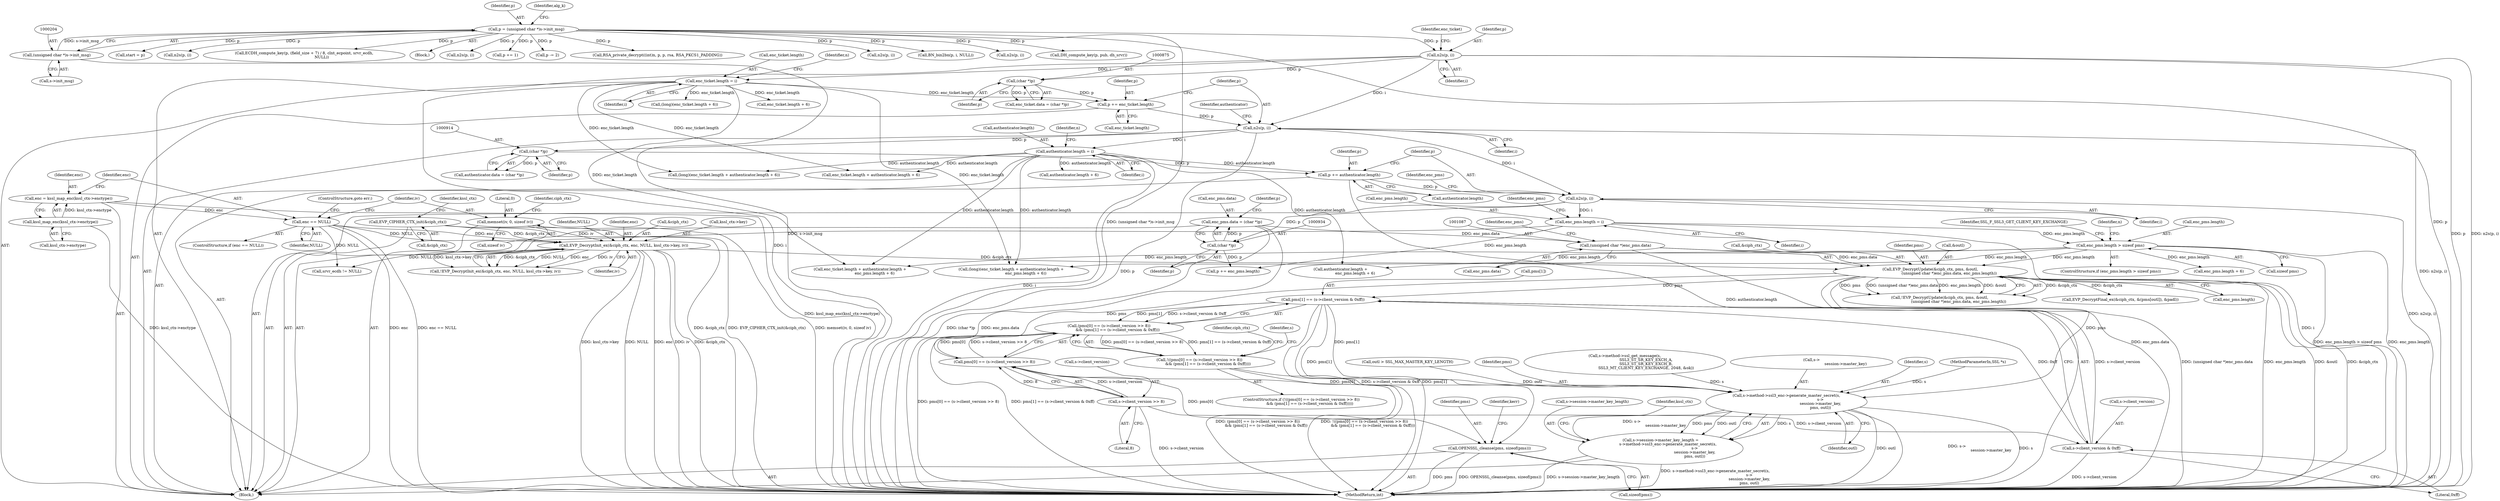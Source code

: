 digraph "0_openssl_3c66a669dfc7b3792f7af0758ea26fe8502ce70c@array" {
"1001160" [label="(Call,pms[1] == (s->client_version & 0xff))"];
"1001080" [label="(Call,EVP_DecryptUpdate(&ciph_ctx, pms, &outl,\n                               (unsigned char *)enc_pms.data, enc_pms.length))"];
"1001064" [label="(Call,EVP_DecryptInit_ex(&ciph_ctx, enc, NULL, kssl_ctx->key, iv))"];
"1000838" [label="(Call,EVP_CIPHER_CTX_init(&ciph_ctx))"];
"1001053" [label="(Call,enc == NULL)"];
"1001046" [label="(Call,enc = kssl_map_enc(kssl_ctx->enctype))"];
"1001048" [label="(Call,kssl_map_enc(kssl_ctx->enctype))"];
"1001057" [label="(Call,memset(iv, 0, sizeof iv))"];
"1001086" [label="(Call,(unsigned char *)enc_pms.data)"];
"1000929" [label="(Call,enc_pms.data = (char *)p)"];
"1000933" [label="(Call,(char *)p)"];
"1000921" [label="(Call,n2s(p, i))"];
"1000916" [label="(Call,p += authenticator.length)"];
"1000885" [label="(Call,authenticator.length = i)"];
"1000882" [label="(Call,n2s(p, i))"];
"1000877" [label="(Call,p += enc_ticket.length)"];
"1000850" [label="(Call,enc_ticket.length = i)"];
"1000847" [label="(Call,n2s(p, i))"];
"1000201" [label="(Call,p = (unsigned char *)s->init_msg)"];
"1000203" [label="(Call,(unsigned char *)s->init_msg)"];
"1000874" [label="(Call,(char *)p)"];
"1000913" [label="(Call,(char *)p)"];
"1000942" [label="(Call,enc_pms.length > sizeof pms)"];
"1000924" [label="(Call,enc_pms.length = i)"];
"1001164" [label="(Call,s->client_version & 0xff)"];
"1001155" [label="(Call,s->client_version >> 8)"];
"1001150" [label="(Call,(pms[0] == (s->client_version >> 8))\n              && (pms[1] == (s->client_version & 0xff)))"];
"1001149" [label="(Call,!((pms[0] == (s->client_version >> 8))\n              && (pms[1] == (s->client_version & 0xff))))"];
"1001194" [label="(Call,s->method->ssl3_enc->generate_master_secret(s,\n                                                        s->\n                                                        session->master_key,\n                                                        pms, outl))"];
"1001188" [label="(Call,s->session->master_key_length =\n            s->method->ssl3_enc->generate_master_secret(s,\n                                                        s->\n                                                        session->master_key,\n                                                        pms, outl))"];
"1001238" [label="(Call,OPENSSL_cleanse(pms, sizeof(pms)))"];
"1001063" [label="(Call,!EVP_DecryptInit_ex(&ciph_ctx, enc, NULL, kssl_ctx->key, iv))"];
"1002148" [label="(Call,srvr_ecdh != NULL)"];
"1001187" [label="(Identifier,ciph_ctx)"];
"1001049" [label="(Call,kssl_ctx->enctype)"];
"1002056" [label="(Call,start = p)"];
"1001566" [label="(Call,n2s(p, i))"];
"1001238" [label="(Call,OPENSSL_cleanse(pms, sizeof(pms)))"];
"1000895" [label="(Call,enc_ticket.length + authenticator.length + 6)"];
"1000874" [label="(Call,(char *)p)"];
"1000809" [label="(Block,)"];
"1001055" [label="(Identifier,NULL)"];
"1001243" [label="(Identifier,kerr)"];
"1000851" [label="(Call,enc_ticket.length)"];
"1000889" [label="(Identifier,i)"];
"1001137" [label="(Call,outl > SSL_MAX_MASTER_KEY_LENGTH)"];
"1000924" [label="(Call,enc_pms.length = i)"];
"1001092" [label="(Identifier,enc_pms)"];
"1000926" [label="(Identifier,enc_pms)"];
"1001475" [label="(Call,ECDH_compute_key(p, (field_size + 7) / 8, clnt_ecpoint, srvr_ecdh,\n                             NULL))"];
"1001151" [label="(Call,pms[0] == (s->client_version >> 8))"];
"1000839" [label="(Call,&ciph_ctx)"];
"1000921" [label="(Call,n2s(p, i))"];
"1000966" [label="(Call,enc_pms.length + 6)"];
"1000849" [label="(Identifier,i)"];
"1001116" [label="(Call,EVP_DecryptFinal_ex(&ciph_ctx, &(pms[outl]), &padl))"];
"1000958" [label="(Call,enc_ticket.length + authenticator.length +\n                        enc_pms.length + 6)"];
"1000886" [label="(Call,authenticator.length)"];
"1000930" [label="(Call,enc_pms.data)"];
"1000877" [label="(Call,p += enc_ticket.length)"];
"1001149" [label="(Call,!((pms[0] == (s->client_version >> 8))\n              && (pms[1] == (s->client_version & 0xff))))"];
"1000883" [label="(Identifier,p)"];
"1001168" [label="(Literal,0xff)"];
"1000936" [label="(Call,p += enc_pms.length)"];
"1000882" [label="(Call,n2s(p, i))"];
"1000915" [label="(Identifier,p)"];
"1001091" [label="(Call,enc_pms.length)"];
"1000946" [label="(Call,sizeof pms)"];
"1000885" [label="(Call,authenticator.length = i)"];
"1000860" [label="(Call,enc_ticket.length + 6)"];
"1001059" [label="(Literal,0)"];
"1001056" [label="(ControlStructure,goto err;)"];
"1000870" [label="(Call,enc_ticket.data = (char *)p)"];
"1000962" [label="(Call,authenticator.length +\n                        enc_pms.length + 6)"];
"1000929" [label="(Call,enc_pms.data = (char *)p)"];
"1000925" [label="(Call,enc_pms.length)"];
"1000205" [label="(Call,s->init_msg)"];
"1001081" [label="(Call,&ciph_ctx)"];
"1001155" [label="(Call,s->client_version >> 8)"];
"1001072" [label="(Identifier,iv)"];
"1001058" [label="(Identifier,iv)"];
"1000203" [label="(Call,(unsigned char *)s->init_msg)"];
"1000918" [label="(Call,authenticator.length)"];
"1000917" [label="(Identifier,p)"];
"1001189" [label="(Call,s->session->master_key_length)"];
"1000202" [label="(Identifier,p)"];
"1000143" [label="(Block,)"];
"1001048" [label="(Call,kssl_map_enc(kssl_ctx->enctype))"];
"1001046" [label="(Call,enc = kssl_map_enc(kssl_ctx->enctype))"];
"1001240" [label="(Call,sizeof(pms))"];
"1001174" [label="(Identifier,s)"];
"1000942" [label="(Call,enc_pms.length > sizeof pms)"];
"1001160" [label="(Call,pms[1] == (s->client_version & 0xff))"];
"1001047" [label="(Identifier,enc)"];
"1001165" [label="(Call,s->client_version)"];
"1001201" [label="(Identifier,pms)"];
"1000923" [label="(Identifier,i)"];
"1000532" [label="(Call,n2s(p, i))"];
"1000879" [label="(Call,enc_ticket.length)"];
"1000843" [label="(Identifier,kssl_ctx)"];
"1001423" [label="(Call,p += 1)"];
"1001188" [label="(Call,s->session->master_key_length =\n            s->method->ssl3_enc->generate_master_secret(s,\n                                                        s->\n                                                        session->master_key,\n                                                        pms, outl))"];
"1001159" [label="(Literal,8)"];
"1000913" [label="(Call,(char *)p)"];
"1000575" [label="(Call,p -= 2)"];
"1001161" [label="(Call,pms[1])"];
"1000884" [label="(Identifier,i)"];
"1000847" [label="(Call,n2s(p, i))"];
"1000955" [label="(Identifier,n)"];
"1000385" [label="(Call,RSA_private_decrypt((int)n, p, p, rsa, RSA_PKCS1_PADDING))"];
"1001079" [label="(Call,!EVP_DecryptUpdate(&ciph_ctx, pms, &outl,\n                               (unsigned char *)enc_pms.data, enc_pms.length))"];
"1002163" [label="(MethodReturn,int)"];
"1001148" [label="(ControlStructure,if (!((pms[0] == (s->client_version >> 8))\n              && (pms[1] == (s->client_version & 0xff)))))"];
"1001064" [label="(Call,EVP_DecryptInit_ex(&ciph_ctx, enc, NULL, kssl_ctx->key, iv))"];
"1000186" [label="(Call,s->method->ssl_get_message(s,\n                                   SSL3_ST_SR_KEY_EXCH_A,\n                                   SSL3_ST_SR_KEY_EXCH_B,\n                                   SSL3_MT_CLIENT_KEY_EXCHANGE, 2048, &ok))"];
"1001080" [label="(Call,EVP_DecryptUpdate(&ciph_ctx, pms, &outl,\n                               (unsigned char *)enc_pms.data, enc_pms.length))"];
"1000330" [label="(Call,n2s(p, i))"];
"1001052" [label="(ControlStructure,if (enc == NULL))"];
"1001194" [label="(Call,s->method->ssl3_enc->generate_master_secret(s,\n                                                        s->\n                                                        session->master_key,\n                                                        pms, outl))"];
"1000909" [label="(Call,authenticator.data = (char *)p)"];
"1001239" [label="(Identifier,pms)"];
"1000899" [label="(Call,authenticator.length + 6)"];
"1001164" [label="(Call,s->client_version & 0xff)"];
"1000893" [label="(Call,(long)(enc_ticket.length + authenticator.length + 6))"];
"1000876" [label="(Identifier,p)"];
"1001196" [label="(Call,s->\n                                                        session->master_key)"];
"1000201" [label="(Call,p = (unsigned char *)s->init_msg)"];
"1000725" [label="(Call,BN_bin2bn(p, i, NULL))"];
"1001066" [label="(Identifier,ciph_ctx)"];
"1000878" [label="(Identifier,p)"];
"1000857" [label="(Identifier,n)"];
"1001068" [label="(Identifier,NULL)"];
"1000943" [label="(Call,enc_pms.length)"];
"1000941" [label="(ControlStructure,if (enc_pms.length > sizeof pms))"];
"1001083" [label="(Identifier,pms)"];
"1001802" [label="(Call,n2s(p, i))"];
"1001057" [label="(Call,memset(iv, 0, sizeof iv))"];
"1000850" [label="(Call,enc_ticket.length = i)"];
"1000933" [label="(Call,(char *)p)"];
"1001156" [label="(Call,s->client_version)"];
"1001205" [label="(Identifier,kssl_ctx)"];
"1000937" [label="(Identifier,p)"];
"1000852" [label="(Identifier,enc_ticket)"];
"1000854" [label="(Identifier,i)"];
"1000838" [label="(Call,EVP_CIPHER_CTX_init(&ciph_ctx))"];
"1001195" [label="(Identifier,s)"];
"1001067" [label="(Identifier,enc)"];
"1000209" [label="(Identifier,alg_k)"];
"1000916" [label="(Call,p += authenticator.length)"];
"1000956" [label="(Call,(long)(enc_ticket.length + authenticator.length +\n                        enc_pms.length + 6))"];
"1000858" [label="(Call,(long)(enc_ticket.length + 6))"];
"1001053" [label="(Call,enc == NULL)"];
"1001088" [label="(Call,enc_pms.data)"];
"1000928" [label="(Identifier,i)"];
"1001060" [label="(Call,sizeof iv)"];
"1001202" [label="(Identifier,outl)"];
"1000887" [label="(Identifier,authenticator)"];
"1000848" [label="(Identifier,p)"];
"1000931" [label="(Identifier,enc_pms)"];
"1000142" [label="(MethodParameterIn,SSL *s)"];
"1000950" [label="(Identifier,SSL_F_SSL3_GET_CLIENT_KEY_EXCHANGE)"];
"1001065" [label="(Call,&ciph_ctx)"];
"1000935" [label="(Identifier,p)"];
"1000922" [label="(Identifier,p)"];
"1001086" [label="(Call,(unsigned char *)enc_pms.data)"];
"1001150" [label="(Call,(pms[0] == (s->client_version >> 8))\n              && (pms[1] == (s->client_version & 0xff)))"];
"1001084" [label="(Call,&outl)"];
"1001069" [label="(Call,kssl_ctx->key)"];
"1000892" [label="(Identifier,n)"];
"1001054" [label="(Identifier,enc)"];
"1000740" [label="(Call,DH_compute_key(p, pub, dh_srvr))"];
"1001160" -> "1001150"  [label="AST: "];
"1001160" -> "1001164"  [label="CFG: "];
"1001161" -> "1001160"  [label="AST: "];
"1001164" -> "1001160"  [label="AST: "];
"1001150" -> "1001160"  [label="CFG: "];
"1001160" -> "1002163"  [label="DDG: s->client_version & 0xff"];
"1001160" -> "1002163"  [label="DDG: pms[1]"];
"1001160" -> "1001150"  [label="DDG: pms[1]"];
"1001160" -> "1001150"  [label="DDG: s->client_version & 0xff"];
"1001080" -> "1001160"  [label="DDG: pms"];
"1001164" -> "1001160"  [label="DDG: s->client_version"];
"1001164" -> "1001160"  [label="DDG: 0xff"];
"1001160" -> "1001194"  [label="DDG: pms[1]"];
"1001160" -> "1001238"  [label="DDG: pms[1]"];
"1001080" -> "1001079"  [label="AST: "];
"1001080" -> "1001091"  [label="CFG: "];
"1001081" -> "1001080"  [label="AST: "];
"1001083" -> "1001080"  [label="AST: "];
"1001084" -> "1001080"  [label="AST: "];
"1001086" -> "1001080"  [label="AST: "];
"1001091" -> "1001080"  [label="AST: "];
"1001079" -> "1001080"  [label="CFG: "];
"1001080" -> "1002163"  [label="DDG: (unsigned char *)enc_pms.data"];
"1001080" -> "1002163"  [label="DDG: enc_pms.length"];
"1001080" -> "1002163"  [label="DDG: &outl"];
"1001080" -> "1002163"  [label="DDG: &ciph_ctx"];
"1001080" -> "1001079"  [label="DDG: &ciph_ctx"];
"1001080" -> "1001079"  [label="DDG: pms"];
"1001080" -> "1001079"  [label="DDG: (unsigned char *)enc_pms.data"];
"1001080" -> "1001079"  [label="DDG: enc_pms.length"];
"1001080" -> "1001079"  [label="DDG: &outl"];
"1001064" -> "1001080"  [label="DDG: &ciph_ctx"];
"1001086" -> "1001080"  [label="DDG: enc_pms.data"];
"1000942" -> "1001080"  [label="DDG: enc_pms.length"];
"1001080" -> "1001116"  [label="DDG: &ciph_ctx"];
"1001080" -> "1001151"  [label="DDG: pms"];
"1001080" -> "1001194"  [label="DDG: pms"];
"1001064" -> "1001063"  [label="AST: "];
"1001064" -> "1001072"  [label="CFG: "];
"1001065" -> "1001064"  [label="AST: "];
"1001067" -> "1001064"  [label="AST: "];
"1001068" -> "1001064"  [label="AST: "];
"1001069" -> "1001064"  [label="AST: "];
"1001072" -> "1001064"  [label="AST: "];
"1001063" -> "1001064"  [label="CFG: "];
"1001064" -> "1002163"  [label="DDG: iv"];
"1001064" -> "1002163"  [label="DDG: &ciph_ctx"];
"1001064" -> "1002163"  [label="DDG: kssl_ctx->key"];
"1001064" -> "1002163"  [label="DDG: NULL"];
"1001064" -> "1002163"  [label="DDG: enc"];
"1001064" -> "1001063"  [label="DDG: &ciph_ctx"];
"1001064" -> "1001063"  [label="DDG: NULL"];
"1001064" -> "1001063"  [label="DDG: enc"];
"1001064" -> "1001063"  [label="DDG: iv"];
"1001064" -> "1001063"  [label="DDG: kssl_ctx->key"];
"1000838" -> "1001064"  [label="DDG: &ciph_ctx"];
"1001053" -> "1001064"  [label="DDG: enc"];
"1001053" -> "1001064"  [label="DDG: NULL"];
"1001057" -> "1001064"  [label="DDG: iv"];
"1001064" -> "1002148"  [label="DDG: NULL"];
"1000838" -> "1000809"  [label="AST: "];
"1000838" -> "1000839"  [label="CFG: "];
"1000839" -> "1000838"  [label="AST: "];
"1000843" -> "1000838"  [label="CFG: "];
"1000838" -> "1002163"  [label="DDG: EVP_CIPHER_CTX_init(&ciph_ctx)"];
"1000838" -> "1002163"  [label="DDG: &ciph_ctx"];
"1001053" -> "1001052"  [label="AST: "];
"1001053" -> "1001055"  [label="CFG: "];
"1001054" -> "1001053"  [label="AST: "];
"1001055" -> "1001053"  [label="AST: "];
"1001056" -> "1001053"  [label="CFG: "];
"1001058" -> "1001053"  [label="CFG: "];
"1001053" -> "1002163"  [label="DDG: enc"];
"1001053" -> "1002163"  [label="DDG: enc == NULL"];
"1001046" -> "1001053"  [label="DDG: enc"];
"1001053" -> "1002148"  [label="DDG: NULL"];
"1001046" -> "1000809"  [label="AST: "];
"1001046" -> "1001048"  [label="CFG: "];
"1001047" -> "1001046"  [label="AST: "];
"1001048" -> "1001046"  [label="AST: "];
"1001054" -> "1001046"  [label="CFG: "];
"1001046" -> "1002163"  [label="DDG: kssl_map_enc(kssl_ctx->enctype)"];
"1001048" -> "1001046"  [label="DDG: kssl_ctx->enctype"];
"1001048" -> "1001049"  [label="CFG: "];
"1001049" -> "1001048"  [label="AST: "];
"1001048" -> "1002163"  [label="DDG: kssl_ctx->enctype"];
"1001057" -> "1000809"  [label="AST: "];
"1001057" -> "1001060"  [label="CFG: "];
"1001058" -> "1001057"  [label="AST: "];
"1001059" -> "1001057"  [label="AST: "];
"1001060" -> "1001057"  [label="AST: "];
"1001066" -> "1001057"  [label="CFG: "];
"1001057" -> "1002163"  [label="DDG: memset(iv, 0, sizeof iv)"];
"1001086" -> "1001088"  [label="CFG: "];
"1001087" -> "1001086"  [label="AST: "];
"1001088" -> "1001086"  [label="AST: "];
"1001092" -> "1001086"  [label="CFG: "];
"1001086" -> "1002163"  [label="DDG: enc_pms.data"];
"1000929" -> "1001086"  [label="DDG: enc_pms.data"];
"1000929" -> "1000809"  [label="AST: "];
"1000929" -> "1000933"  [label="CFG: "];
"1000930" -> "1000929"  [label="AST: "];
"1000933" -> "1000929"  [label="AST: "];
"1000937" -> "1000929"  [label="CFG: "];
"1000929" -> "1002163"  [label="DDG: (char *)p"];
"1000929" -> "1002163"  [label="DDG: enc_pms.data"];
"1000933" -> "1000929"  [label="DDG: p"];
"1000933" -> "1000935"  [label="CFG: "];
"1000934" -> "1000933"  [label="AST: "];
"1000935" -> "1000933"  [label="AST: "];
"1000921" -> "1000933"  [label="DDG: p"];
"1000933" -> "1000936"  [label="DDG: p"];
"1000921" -> "1000809"  [label="AST: "];
"1000921" -> "1000923"  [label="CFG: "];
"1000922" -> "1000921"  [label="AST: "];
"1000923" -> "1000921"  [label="AST: "];
"1000926" -> "1000921"  [label="CFG: "];
"1000921" -> "1002163"  [label="DDG: n2s(p, i)"];
"1000916" -> "1000921"  [label="DDG: p"];
"1000882" -> "1000921"  [label="DDG: i"];
"1000921" -> "1000924"  [label="DDG: i"];
"1000916" -> "1000809"  [label="AST: "];
"1000916" -> "1000918"  [label="CFG: "];
"1000917" -> "1000916"  [label="AST: "];
"1000918" -> "1000916"  [label="AST: "];
"1000922" -> "1000916"  [label="CFG: "];
"1000916" -> "1002163"  [label="DDG: authenticator.length"];
"1000885" -> "1000916"  [label="DDG: authenticator.length"];
"1000913" -> "1000916"  [label="DDG: p"];
"1000885" -> "1000809"  [label="AST: "];
"1000885" -> "1000889"  [label="CFG: "];
"1000886" -> "1000885"  [label="AST: "];
"1000889" -> "1000885"  [label="AST: "];
"1000892" -> "1000885"  [label="CFG: "];
"1000885" -> "1002163"  [label="DDG: i"];
"1000882" -> "1000885"  [label="DDG: i"];
"1000885" -> "1000893"  [label="DDG: authenticator.length"];
"1000885" -> "1000895"  [label="DDG: authenticator.length"];
"1000885" -> "1000899"  [label="DDG: authenticator.length"];
"1000885" -> "1000956"  [label="DDG: authenticator.length"];
"1000885" -> "1000958"  [label="DDG: authenticator.length"];
"1000885" -> "1000962"  [label="DDG: authenticator.length"];
"1000882" -> "1000809"  [label="AST: "];
"1000882" -> "1000884"  [label="CFG: "];
"1000883" -> "1000882"  [label="AST: "];
"1000884" -> "1000882"  [label="AST: "];
"1000887" -> "1000882"  [label="CFG: "];
"1000882" -> "1002163"  [label="DDG: p"];
"1000882" -> "1002163"  [label="DDG: n2s(p, i)"];
"1000877" -> "1000882"  [label="DDG: p"];
"1000847" -> "1000882"  [label="DDG: i"];
"1000882" -> "1000913"  [label="DDG: p"];
"1000877" -> "1000809"  [label="AST: "];
"1000877" -> "1000879"  [label="CFG: "];
"1000878" -> "1000877"  [label="AST: "];
"1000879" -> "1000877"  [label="AST: "];
"1000883" -> "1000877"  [label="CFG: "];
"1000850" -> "1000877"  [label="DDG: enc_ticket.length"];
"1000874" -> "1000877"  [label="DDG: p"];
"1000850" -> "1000809"  [label="AST: "];
"1000850" -> "1000854"  [label="CFG: "];
"1000851" -> "1000850"  [label="AST: "];
"1000854" -> "1000850"  [label="AST: "];
"1000857" -> "1000850"  [label="CFG: "];
"1000850" -> "1002163"  [label="DDG: i"];
"1000847" -> "1000850"  [label="DDG: i"];
"1000850" -> "1000858"  [label="DDG: enc_ticket.length"];
"1000850" -> "1000860"  [label="DDG: enc_ticket.length"];
"1000850" -> "1000893"  [label="DDG: enc_ticket.length"];
"1000850" -> "1000895"  [label="DDG: enc_ticket.length"];
"1000850" -> "1000956"  [label="DDG: enc_ticket.length"];
"1000850" -> "1000958"  [label="DDG: enc_ticket.length"];
"1000847" -> "1000809"  [label="AST: "];
"1000847" -> "1000849"  [label="CFG: "];
"1000848" -> "1000847"  [label="AST: "];
"1000849" -> "1000847"  [label="AST: "];
"1000852" -> "1000847"  [label="CFG: "];
"1000847" -> "1002163"  [label="DDG: p"];
"1000847" -> "1002163"  [label="DDG: n2s(p, i)"];
"1000201" -> "1000847"  [label="DDG: p"];
"1000847" -> "1000874"  [label="DDG: p"];
"1000201" -> "1000143"  [label="AST: "];
"1000201" -> "1000203"  [label="CFG: "];
"1000202" -> "1000201"  [label="AST: "];
"1000203" -> "1000201"  [label="AST: "];
"1000209" -> "1000201"  [label="CFG: "];
"1000201" -> "1002163"  [label="DDG: (unsigned char *)s->init_msg"];
"1000201" -> "1002163"  [label="DDG: p"];
"1000203" -> "1000201"  [label="DDG: s->init_msg"];
"1000201" -> "1000330"  [label="DDG: p"];
"1000201" -> "1000385"  [label="DDG: p"];
"1000201" -> "1000532"  [label="DDG: p"];
"1000201" -> "1000575"  [label="DDG: p"];
"1000201" -> "1000725"  [label="DDG: p"];
"1000201" -> "1000740"  [label="DDG: p"];
"1000201" -> "1001423"  [label="DDG: p"];
"1000201" -> "1001475"  [label="DDG: p"];
"1000201" -> "1001566"  [label="DDG: p"];
"1000201" -> "1001802"  [label="DDG: p"];
"1000201" -> "1002056"  [label="DDG: p"];
"1000203" -> "1000205"  [label="CFG: "];
"1000204" -> "1000203"  [label="AST: "];
"1000205" -> "1000203"  [label="AST: "];
"1000203" -> "1002163"  [label="DDG: s->init_msg"];
"1000874" -> "1000870"  [label="AST: "];
"1000874" -> "1000876"  [label="CFG: "];
"1000875" -> "1000874"  [label="AST: "];
"1000876" -> "1000874"  [label="AST: "];
"1000870" -> "1000874"  [label="CFG: "];
"1000874" -> "1000870"  [label="DDG: p"];
"1000913" -> "1000909"  [label="AST: "];
"1000913" -> "1000915"  [label="CFG: "];
"1000914" -> "1000913"  [label="AST: "];
"1000915" -> "1000913"  [label="AST: "];
"1000909" -> "1000913"  [label="CFG: "];
"1000913" -> "1000909"  [label="DDG: p"];
"1000942" -> "1000941"  [label="AST: "];
"1000942" -> "1000946"  [label="CFG: "];
"1000943" -> "1000942"  [label="AST: "];
"1000946" -> "1000942"  [label="AST: "];
"1000950" -> "1000942"  [label="CFG: "];
"1000955" -> "1000942"  [label="CFG: "];
"1000942" -> "1002163"  [label="DDG: enc_pms.length > sizeof pms"];
"1000942" -> "1002163"  [label="DDG: enc_pms.length"];
"1000924" -> "1000942"  [label="DDG: enc_pms.length"];
"1000942" -> "1000956"  [label="DDG: enc_pms.length"];
"1000942" -> "1000958"  [label="DDG: enc_pms.length"];
"1000942" -> "1000962"  [label="DDG: enc_pms.length"];
"1000942" -> "1000966"  [label="DDG: enc_pms.length"];
"1000924" -> "1000809"  [label="AST: "];
"1000924" -> "1000928"  [label="CFG: "];
"1000925" -> "1000924"  [label="AST: "];
"1000928" -> "1000924"  [label="AST: "];
"1000931" -> "1000924"  [label="CFG: "];
"1000924" -> "1002163"  [label="DDG: i"];
"1000924" -> "1000936"  [label="DDG: enc_pms.length"];
"1001164" -> "1001168"  [label="CFG: "];
"1001165" -> "1001164"  [label="AST: "];
"1001168" -> "1001164"  [label="AST: "];
"1001164" -> "1002163"  [label="DDG: s->client_version"];
"1001155" -> "1001164"  [label="DDG: s->client_version"];
"1001155" -> "1001151"  [label="AST: "];
"1001155" -> "1001159"  [label="CFG: "];
"1001156" -> "1001155"  [label="AST: "];
"1001159" -> "1001155"  [label="AST: "];
"1001151" -> "1001155"  [label="CFG: "];
"1001155" -> "1002163"  [label="DDG: s->client_version"];
"1001155" -> "1001151"  [label="DDG: s->client_version"];
"1001155" -> "1001151"  [label="DDG: 8"];
"1001150" -> "1001149"  [label="AST: "];
"1001150" -> "1001151"  [label="CFG: "];
"1001151" -> "1001150"  [label="AST: "];
"1001149" -> "1001150"  [label="CFG: "];
"1001150" -> "1002163"  [label="DDG: pms[0] == (s->client_version >> 8)"];
"1001150" -> "1002163"  [label="DDG: pms[1] == (s->client_version & 0xff)"];
"1001150" -> "1001149"  [label="DDG: pms[0] == (s->client_version >> 8)"];
"1001150" -> "1001149"  [label="DDG: pms[1] == (s->client_version & 0xff)"];
"1001151" -> "1001150"  [label="DDG: pms[0]"];
"1001151" -> "1001150"  [label="DDG: s->client_version >> 8"];
"1001149" -> "1001148"  [label="AST: "];
"1001174" -> "1001149"  [label="CFG: "];
"1001187" -> "1001149"  [label="CFG: "];
"1001149" -> "1002163"  [label="DDG: (pms[0] == (s->client_version >> 8))\n              && (pms[1] == (s->client_version & 0xff))"];
"1001149" -> "1002163"  [label="DDG: !((pms[0] == (s->client_version >> 8))\n              && (pms[1] == (s->client_version & 0xff)))"];
"1001194" -> "1001188"  [label="AST: "];
"1001194" -> "1001202"  [label="CFG: "];
"1001195" -> "1001194"  [label="AST: "];
"1001196" -> "1001194"  [label="AST: "];
"1001201" -> "1001194"  [label="AST: "];
"1001202" -> "1001194"  [label="AST: "];
"1001188" -> "1001194"  [label="CFG: "];
"1001194" -> "1002163"  [label="DDG: outl"];
"1001194" -> "1002163"  [label="DDG: s->\n                                                        session->master_key"];
"1001194" -> "1002163"  [label="DDG: s"];
"1001194" -> "1001188"  [label="DDG: s"];
"1001194" -> "1001188"  [label="DDG: s->\n                                                        session->master_key"];
"1001194" -> "1001188"  [label="DDG: pms"];
"1001194" -> "1001188"  [label="DDG: outl"];
"1000186" -> "1001194"  [label="DDG: s"];
"1000142" -> "1001194"  [label="DDG: s"];
"1001151" -> "1001194"  [label="DDG: pms[0]"];
"1001137" -> "1001194"  [label="DDG: outl"];
"1001188" -> "1000809"  [label="AST: "];
"1001189" -> "1001188"  [label="AST: "];
"1001205" -> "1001188"  [label="CFG: "];
"1001188" -> "1002163"  [label="DDG: s->session->master_key_length"];
"1001188" -> "1002163"  [label="DDG: s->method->ssl3_enc->generate_master_secret(s,\n                                                        s->\n                                                        session->master_key,\n                                                        pms, outl)"];
"1001238" -> "1000809"  [label="AST: "];
"1001238" -> "1001240"  [label="CFG: "];
"1001239" -> "1001238"  [label="AST: "];
"1001240" -> "1001238"  [label="AST: "];
"1001243" -> "1001238"  [label="CFG: "];
"1001238" -> "1002163"  [label="DDG: pms"];
"1001238" -> "1002163"  [label="DDG: OPENSSL_cleanse(pms, sizeof(pms))"];
"1001151" -> "1001238"  [label="DDG: pms[0]"];
}
